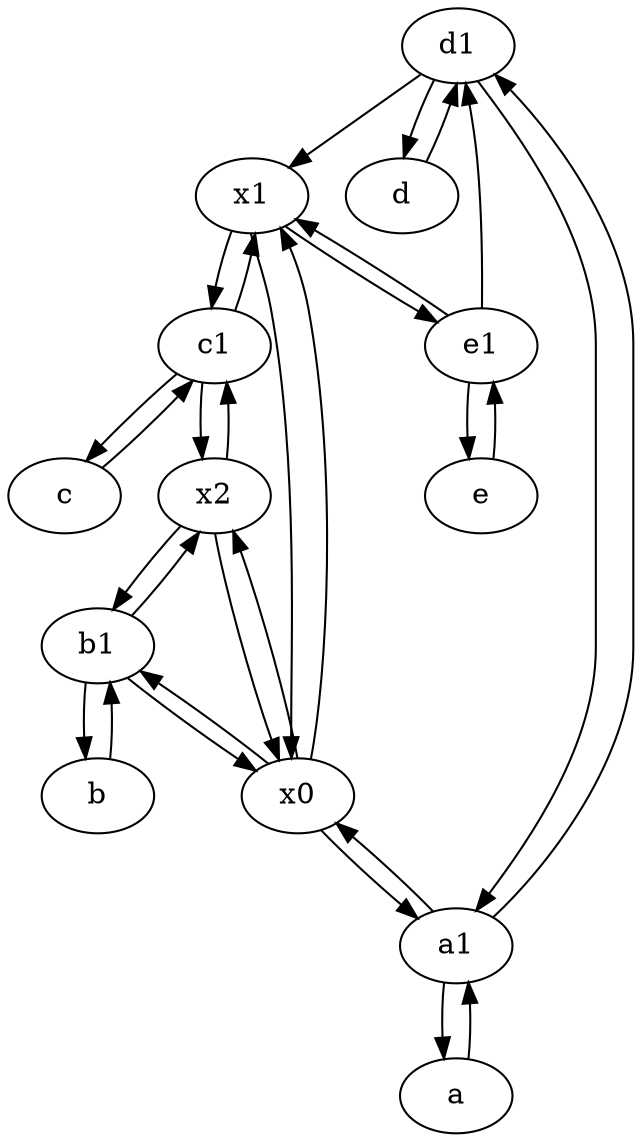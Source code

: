 digraph  {
	d1 [pos="25,30!"];
	b1 [pos="45,20!"];
	b [pos="50,20!"];
	a [pos="40,10!"];
	c [pos="20,10!"];
	x1;
	x2;
	c1 [pos="30,15!"];
	x0;
	d [pos="20,30!"];
	e [pos="30,50!"];
	e1 [pos="25,45!"];
	a1 [pos="40,15!"];
	e -> e1;
	a1 -> a;
	a1 -> d1;
	b -> b1;
	x0 -> x1;
	x0 -> x2;
	x2 -> b1;
	x2 -> x0;
	d -> d1;
	d1 -> a1;
	x1 -> x0;
	b1 -> x0;
	a -> a1;
	c -> c1;
	d1 -> x1;
	b1 -> x2;
	e1 -> d1;
	c1 -> c;
	x0 -> a1;
	x0 -> b1;
	d1 -> d;
	e1 -> x1;
	a1 -> x0;
	x2 -> c1;
	x1 -> e1;
	x1 -> c1;
	e1 -> e;
	c1 -> x1;
	b1 -> b;
	c1 -> x2;

	}